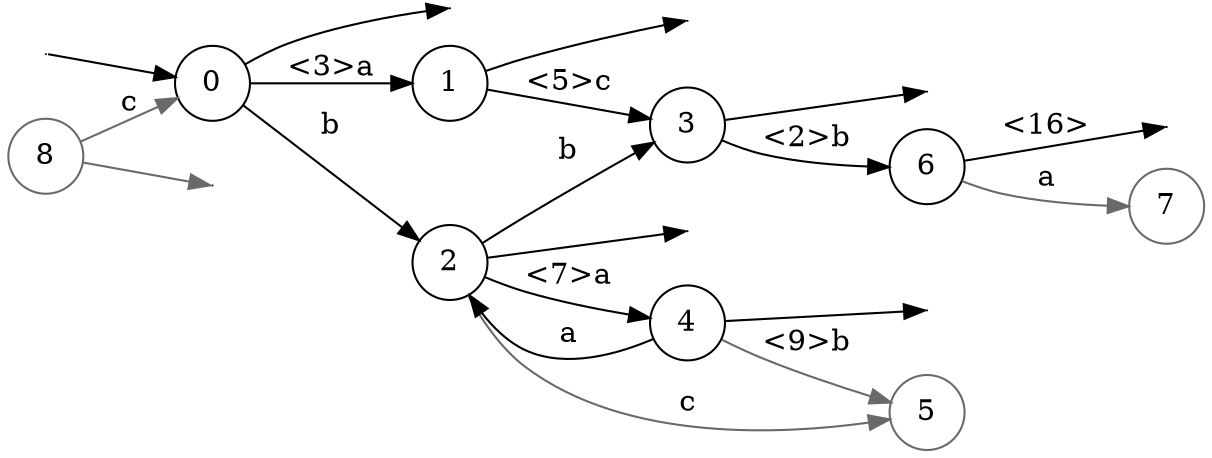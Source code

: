 digraph
{
  vcsn_context = "lal_char(abc)_z"
  rankdir = LR
  {
    node [shape = point, width = 0]
    I0
    F0
    F1
    F2
    F3
    F4
    F6
    F8
  }
  {
    node [shape = circle]
    0
    1
    2
    3
    4
    5 [color = DimGray]
    6
    7 [color = DimGray]
    8 [color = DimGray]
  }
  I0 -> 0
  0 -> F0
  0 -> 1 [label = "<3>a"]
  0 -> 2 [label = "b"]
  1 -> F1
  1 -> 3 [label = "<5>c"]
  2 -> F2
  2 -> 3 [label = "b"]
  2 -> 4 [label = "<7>a"]
  2 -> 5 [label = "c", color = DimGray]
  3 -> F3
  3 -> 6 [label = "<2>b"]
  4 -> F4
  4 -> 2 [label = "a"]
  4 -> 5 [label = "<9>b", color = DimGray]
  6 -> F6 [label = "<16>"]
  6 -> 7 [label = "a", color = DimGray]
  8 -> F8 [color = DimGray]
  8 -> 0 [label = "c", color = DimGray]
}